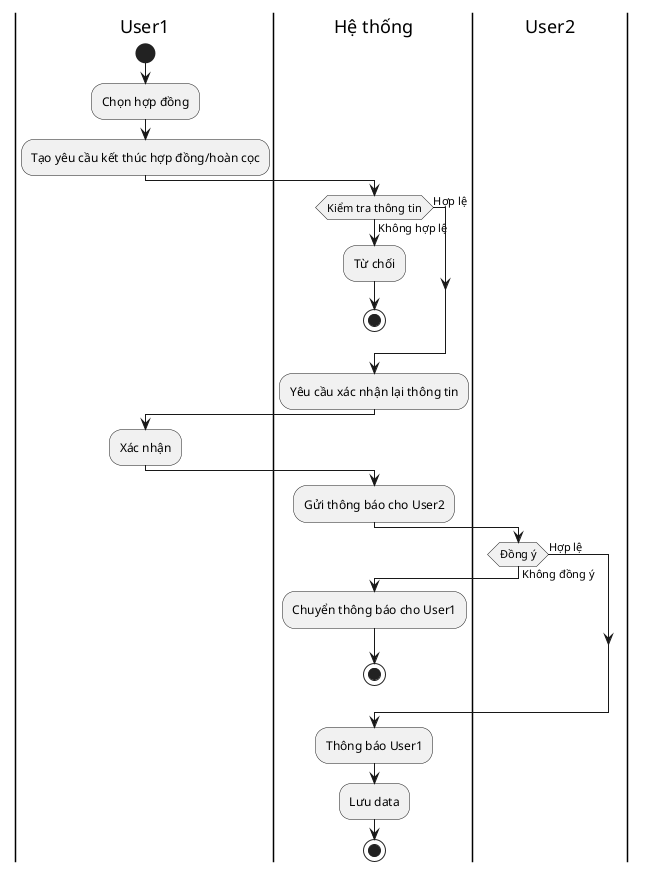 @startuml
|User1|
start
:Chọn hợp đồng;
:Tạo yêu cầu kết thúc hợp đồng/hoàn cọc;
|Hệ thống|
if(Kiểm tra thông tin) then (Không hợp lệ)
:Từ chối;
stop
else(Hợp lệ)
endif
:Yêu cầu xác nhận lại thông tin;
|User1|
:Xác nhận;
|Hệ thống|
:Gửi thông báo cho User2;
|User2|
if(Đồng ý) then (Không đồng ý)
|Hệ thống|
:Chuyển thông báo cho User1;
stop
else (Hợp lệ)
endif
:Thông báo User1;
:Lưu data;
stop
@enduml